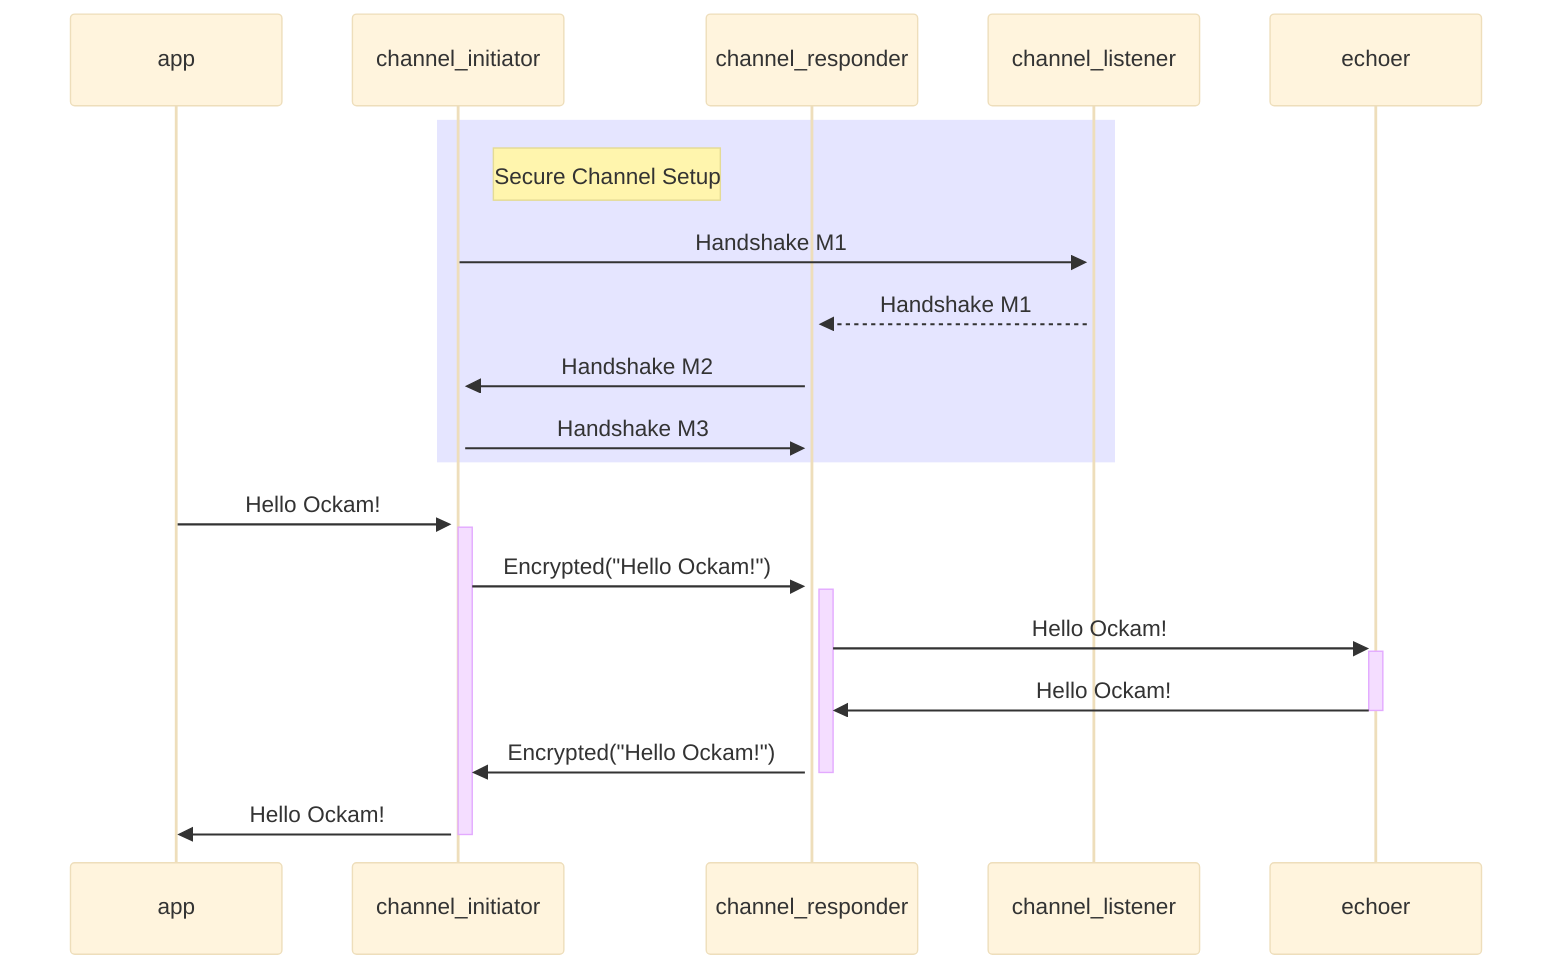 %%{init: {'securityLevel': 'loose', 'theme':'base'}}%%
  sequenceDiagram
    participant app
    participant channel_initiator
    participant channel_responder
    participant channel_listener
    participant echoer

    rect rgba(0, 0, 255, .1)
      Note right of channel_initiator: Secure Channel Setup
      channel_initiator->>+channel_listener: Handshake M1
      channel_listener-->>+channel_responder: Handshake M1
      channel_responder->>+channel_initiator: Handshake M2
      channel_initiator->>+channel_responder: Handshake M3
    end

    app->>+channel_initiator: Hello Ockam!
    channel_initiator->>+channel_responder: Encrypted("Hello Ockam!")
    channel_responder->>+echoer: Hello Ockam!
    echoer->>-channel_responder: Hello Ockam!
    channel_responder->>-channel_initiator: Encrypted("Hello Ockam!")
    channel_initiator->>-app: Hello Ockam!